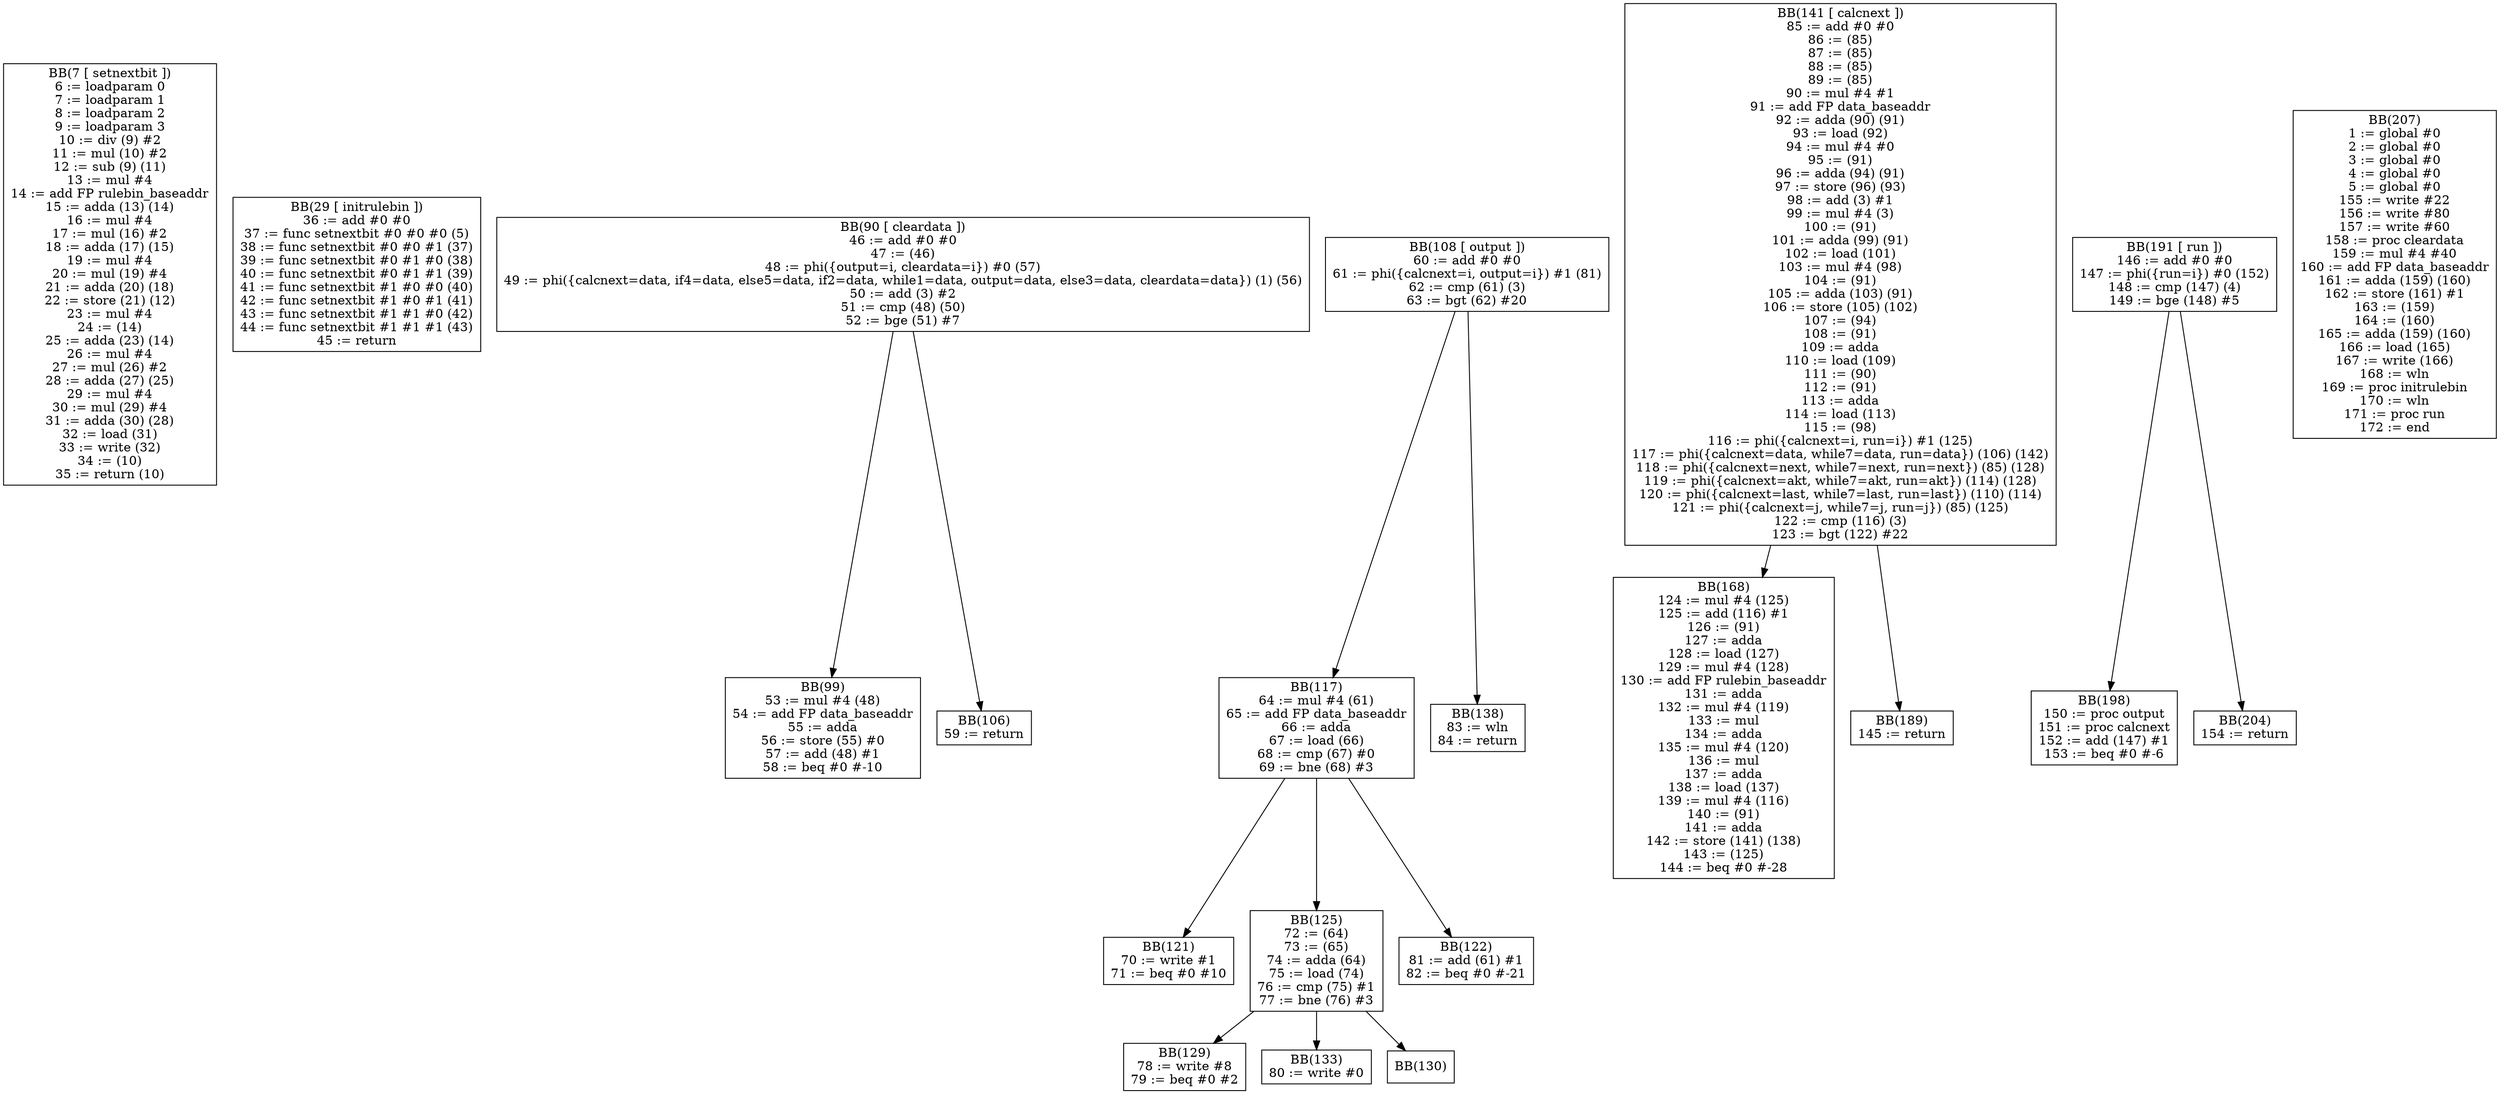 digraph dom {
BB7[shape = box, label = "BB(7 [ setnextbit ])\n" + "6 := loadparam 0\n" + "7 := loadparam 1\n" + "8 := loadparam 2\n" + "9 := loadparam 3\n" + "10 := div (9) #2\n" + "11 := mul (10) #2\n" + "12 := sub (9) (11)\n" + "13 := mul #4\n" + "14 := add FP rulebin_baseaddr\n" + "15 := adda (13) (14)\n" + "16 := mul #4\n" + "17 := mul (16) #2\n" + "18 := adda (17) (15)\n" + "19 := mul #4\n" + "20 := mul (19) #4\n" + "21 := adda (20) (18)\n" + "22 := store (21) (12)\n" + "23 := mul #4\n" + "24 := (14)\n" + "25 := adda (23) (14)\n" + "26 := mul #4\n" + "27 := mul (26) #2\n" + "28 := adda (27) (25)\n" + "29 := mul #4\n" + "30 := mul (29) #4\n" + "31 := adda (30) (28)\n" + "32 := load (31)\n" + "33 := write (32)\n" + "34 := (10)\n" + "35 := return (10)\n"];
BB29[shape = box, label = "BB(29 [ initrulebin ])\n" + "36 := add #0 #0\n" + "37 := func setnextbit #0 #0 #0 (5)\n" + "38 := func setnextbit #0 #0 #1 (37)\n" + "39 := func setnextbit #0 #1 #0 (38)\n" + "40 := func setnextbit #0 #1 #1 (39)\n" + "41 := func setnextbit #1 #0 #0 (40)\n" + "42 := func setnextbit #1 #0 #1 (41)\n" + "43 := func setnextbit #1 #1 #0 (42)\n" + "44 := func setnextbit #1 #1 #1 (43)\n" + "45 := return\n"];
BB90[shape = box, label = "BB(90 [ cleardata ])\n" + "46 := add #0 #0\n" + "47 := (46)\n" + "48 := phi({output=i, cleardata=i}) #0 (57)\n" + "49 := phi({calcnext=data, if4=data, else5=data, if2=data, while1=data, output=data, else3=data, cleardata=data}) (1) (56)\n" + "50 := add (3) #2\n" + "51 := cmp (48) (50)\n" + "52 := bge (51) #7\n"];
BB99[shape = box, label = "BB(99)\n" + "53 := mul #4 (48)\n" + "54 := add FP data_baseaddr\n" + "55 := adda\n" + "56 := store (55) #0\n" + "57 := add (48) #1\n" + "58 := beq #0 #-10\n"];
BB106[shape = box, label = "BB(106)\n" + "59 := return\n"];
BB90 -> BB99;
BB90 -> BB106;
BB108[shape = box, label = "BB(108 [ output ])\n" + "60 := add #0 #0\n" + "61 := phi({calcnext=i, output=i}) #1 (81)\n" + "62 := cmp (61) (3)\n" + "63 := bgt (62) #20\n"];
BB117[shape = box, label = "BB(117)\n" + "64 := mul #4 (61)\n" + "65 := add FP data_baseaddr\n" + "66 := adda\n" + "67 := load (66)\n" + "68 := cmp (67) #0\n" + "69 := bne (68) #3\n"];
BB138[shape = box, label = "BB(138)\n" + "83 := wln\n" + "84 := return\n"];
BB121[shape = box, label = "BB(121)\n" + "70 := write #1\n" + "71 := beq #0 #10\n"];
BB125[shape = box, label = "BB(125)\n" + "72 := (64)\n" + "73 := (65)\n" + "74 := adda (64)\n" + "75 := load (74)\n" + "76 := cmp (75) #1\n" + "77 := bne (76) #3\n"];
BB122[shape = box, label = "BB(122)\n" + "81 := add (61) #1\n" + "82 := beq #0 #-21\n"];
BB129[shape = box, label = "BB(129)\n" + "78 := write #8\n" + "79 := beq #0 #2\n"];
BB133[shape = box, label = "BB(133)\n" + "80 := write #0\n"];
BB130[shape = box, label = "BB(130)\n"];
BB108 -> BB117;
BB108 -> BB138;
BB117 -> BB121;
BB117 -> BB125;
BB117 -> BB122;
BB125 -> BB129;
BB125 -> BB133;
BB125 -> BB130;
BB141[shape = box, label = "BB(141 [ calcnext ])\n" + "85 := add #0 #0\n" + "86 := (85)\n" + "87 := (85)\n" + "88 := (85)\n" + "89 := (85)\n" + "90 := mul #4 #1\n" + "91 := add FP data_baseaddr\n" + "92 := adda (90) (91)\n" + "93 := load (92)\n" + "94 := mul #4 #0\n" + "95 := (91)\n" + "96 := adda (94) (91)\n" + "97 := store (96) (93)\n" + "98 := add (3) #1\n" + "99 := mul #4 (3)\n" + "100 := (91)\n" + "101 := adda (99) (91)\n" + "102 := load (101)\n" + "103 := mul #4 (98)\n" + "104 := (91)\n" + "105 := adda (103) (91)\n" + "106 := store (105) (102)\n" + "107 := (94)\n" + "108 := (91)\n" + "109 := adda\n" + "110 := load (109)\n" + "111 := (90)\n" + "112 := (91)\n" + "113 := adda\n" + "114 := load (113)\n" + "115 := (98)\n" + "116 := phi({calcnext=i, run=i}) #1 (125)\n" + "117 := phi({calcnext=data, while7=data, run=data}) (106) (142)\n" + "118 := phi({calcnext=next, while7=next, run=next}) (85) (128)\n" + "119 := phi({calcnext=akt, while7=akt, run=akt}) (114) (128)\n" + "120 := phi({calcnext=last, while7=last, run=last}) (110) (114)\n" + "121 := phi({calcnext=j, while7=j, run=j}) (85) (125)\n" + "122 := cmp (116) (3)\n" + "123 := bgt (122) #22\n"];
BB168[shape = box, label = "BB(168)\n" + "124 := mul #4 (125)\n" + "125 := add (116) #1\n" + "126 := (91)\n" + "127 := adda\n" + "128 := load (127)\n" + "129 := mul #4 (128)\n" + "130 := add FP rulebin_baseaddr\n" + "131 := adda\n" + "132 := mul #4 (119)\n" + "133 := mul\n" + "134 := adda\n" + "135 := mul #4 (120)\n" + "136 := mul\n" + "137 := adda\n" + "138 := load (137)\n" + "139 := mul #4 (116)\n" + "140 := (91)\n" + "141 := adda\n" + "142 := store (141) (138)\n" + "143 := (125)\n" + "144 := beq #0 #-28\n"];
BB189[shape = box, label = "BB(189)\n" + "145 := return\n"];
BB141 -> BB168;
BB141 -> BB189;
BB191[shape = box, label = "BB(191 [ run ])\n" + "146 := add #0 #0\n" + "147 := phi({run=i}) #0 (152)\n" + "148 := cmp (147) (4)\n" + "149 := bge (148) #5\n"];
BB198[shape = box, label = "BB(198)\n" + "150 := proc output\n" + "151 := proc calcnext\n" + "152 := add (147) #1\n" + "153 := beq #0 #-6\n"];
BB204[shape = box, label = "BB(204)\n" + "154 := return\n"];
BB191 -> BB198;
BB191 -> BB204;
BB207[shape = box, label = "BB(207)\n" + "1 := global #0\n" + "2 := global #0\n" + "3 := global #0\n" + "4 := global #0\n" + "5 := global #0\n" + "155 := write #22\n" + "156 := write #80\n" + "157 := write #60\n" + "158 := proc cleardata\n" + "159 := mul #4 #40\n" + "160 := add FP data_baseaddr\n" + "161 := adda (159) (160)\n" + "162 := store (161) #1\n" + "163 := (159)\n" + "164 := (160)\n" + "165 := adda (159) (160)\n" + "166 := load (165)\n" + "167 := write (166)\n" + "168 := wln\n" + "169 := proc initrulebin\n" + "170 := wln\n" + "171 := proc run\n" + "172 := end\n"];
}
